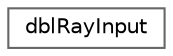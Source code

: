 digraph "Graphical Class Hierarchy"
{
 // LATEX_PDF_SIZE
  bgcolor="transparent";
  edge [fontname=Helvetica,fontsize=10,labelfontname=Helvetica,labelfontsize=10];
  node [fontname=Helvetica,fontsize=10,shape=box,height=0.2,width=0.4];
  rankdir="LR";
  Node0 [id="Node000000",label="dblRayInput",height=0.2,width=0.4,color="grey40", fillcolor="white", style="filled",URL="$structdblRayInput.html",tooltip=" "];
}
